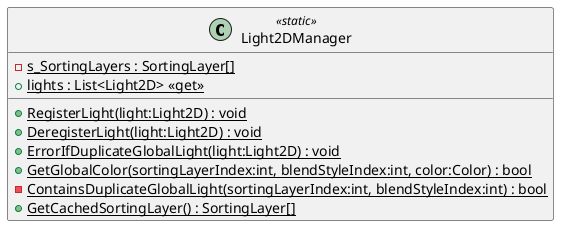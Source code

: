 @startuml
class Light2DManager <<static>> {
    - {static} s_SortingLayers : SortingLayer[]
    + {static} lights : List<Light2D> <<get>>
    + {static} RegisterLight(light:Light2D) : void
    + {static} DeregisterLight(light:Light2D) : void
    + {static} ErrorIfDuplicateGlobalLight(light:Light2D) : void
    + {static} GetGlobalColor(sortingLayerIndex:int, blendStyleIndex:int, color:Color) : bool
    - {static} ContainsDuplicateGlobalLight(sortingLayerIndex:int, blendStyleIndex:int) : bool
    + {static} GetCachedSortingLayer() : SortingLayer[]
}
@enduml
